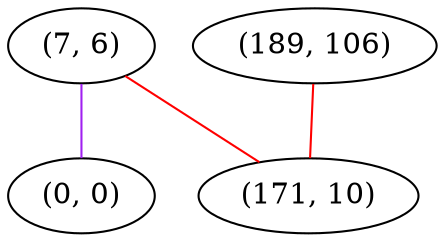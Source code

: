 graph "" {
"(7, 6)";
"(0, 0)";
"(189, 106)";
"(171, 10)";
"(7, 6)" -- "(171, 10)"  [color=red, key=0, weight=1];
"(7, 6)" -- "(0, 0)"  [color=purple, key=0, weight=4];
"(189, 106)" -- "(171, 10)"  [color=red, key=0, weight=1];
}
